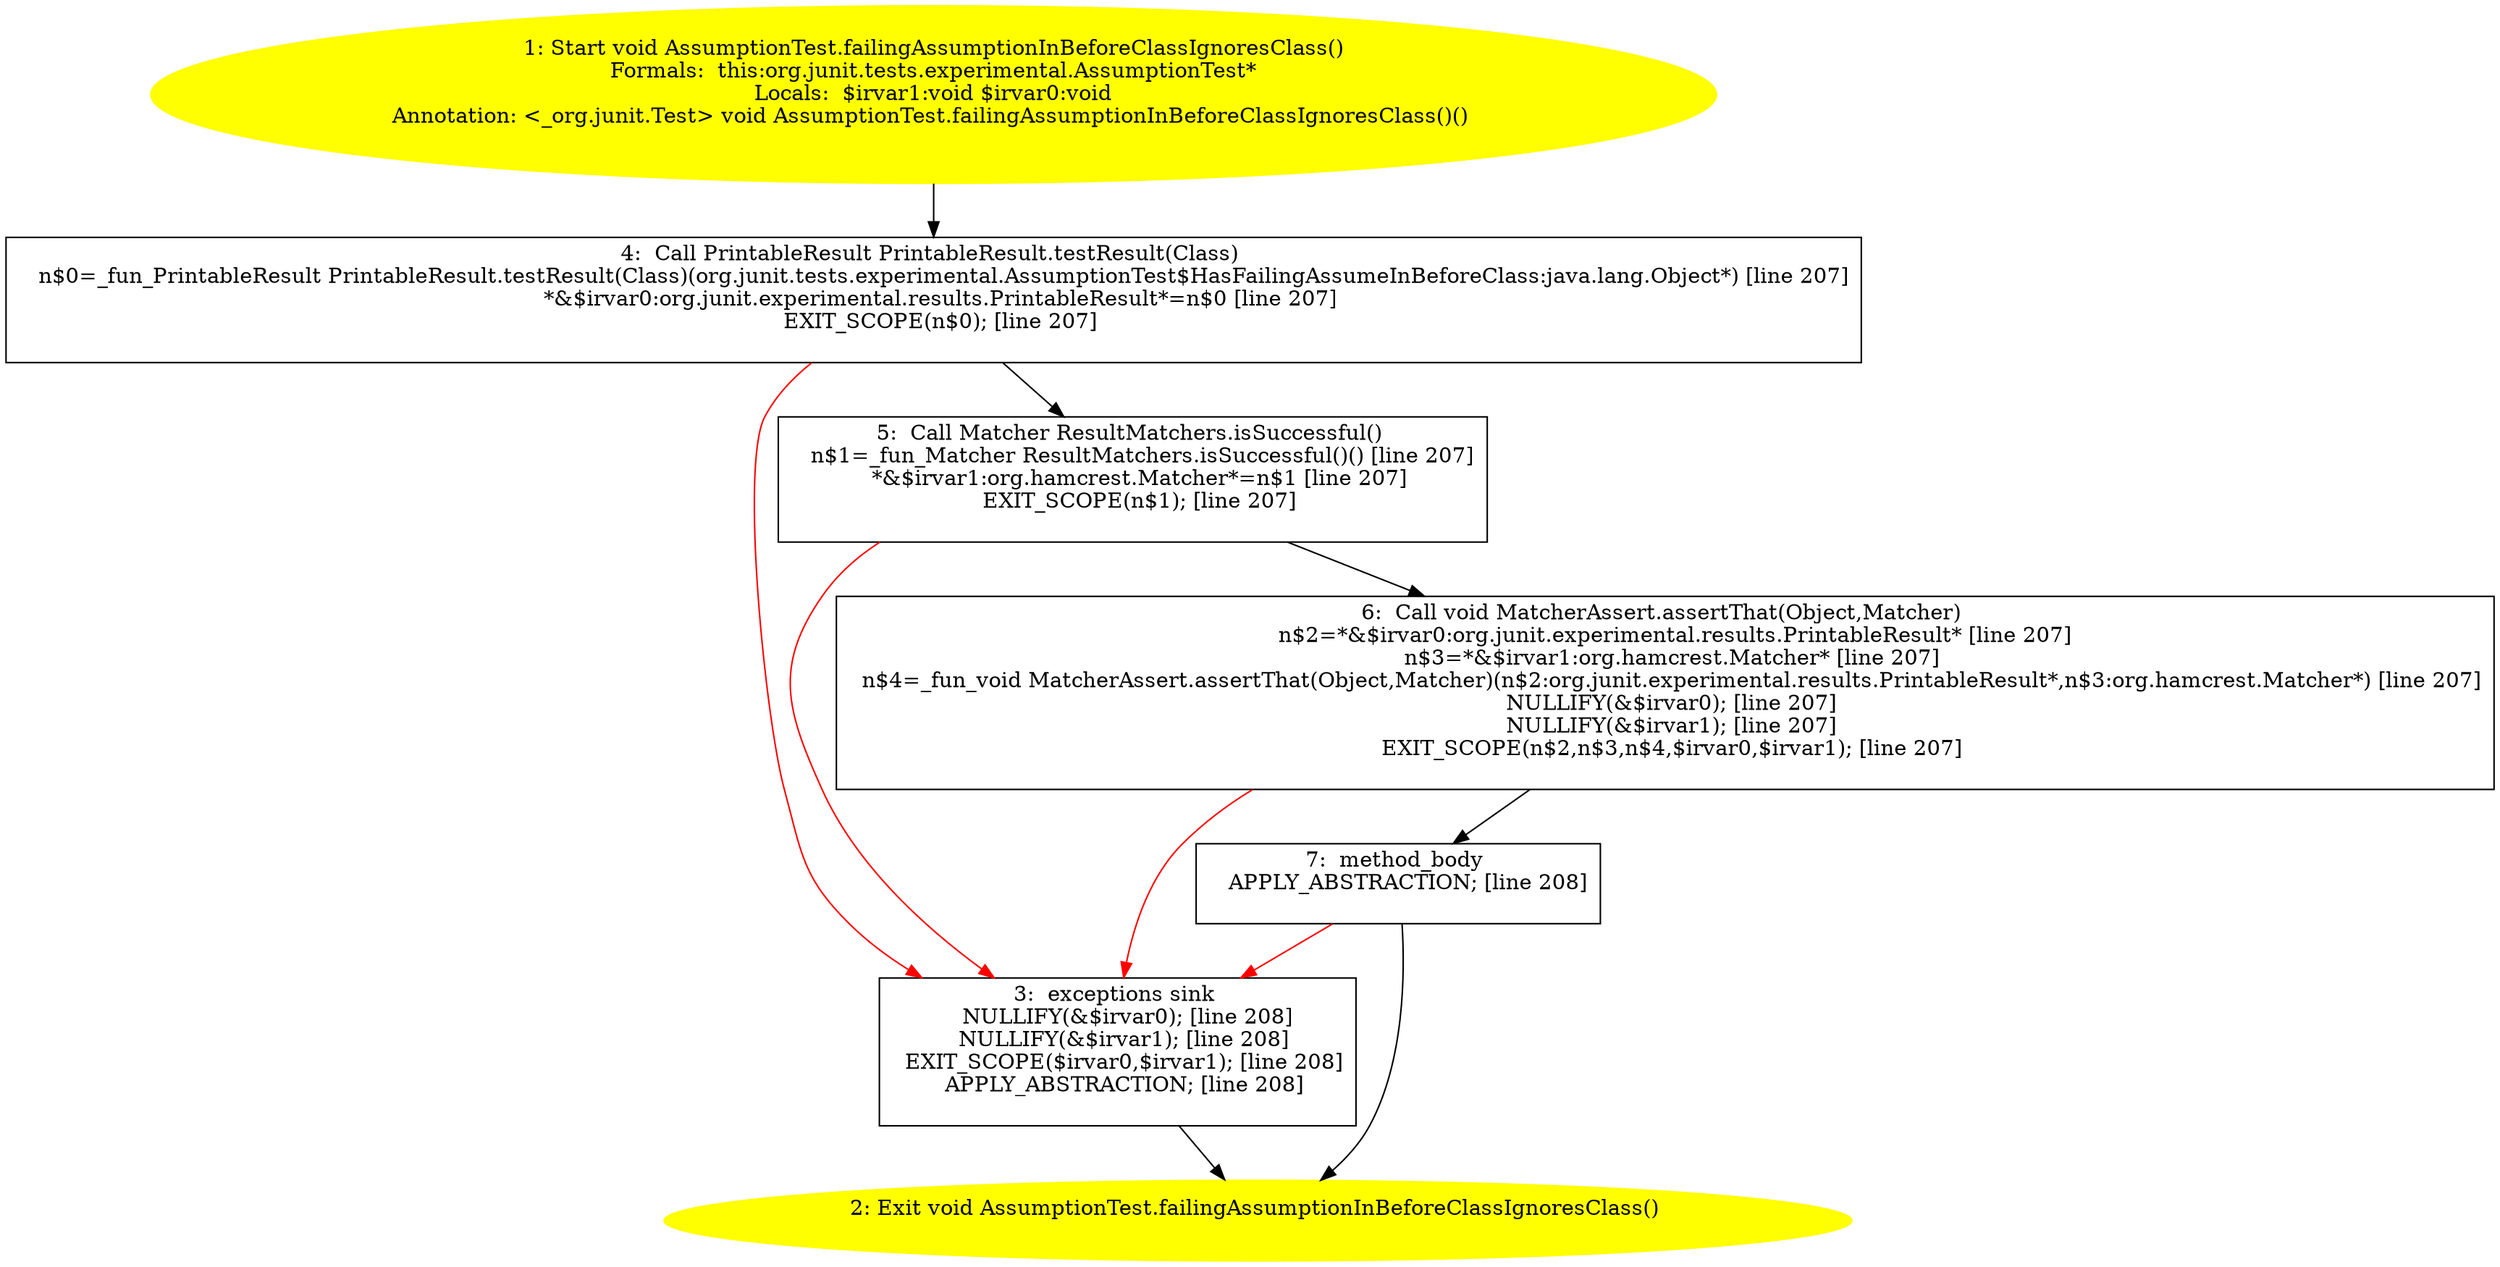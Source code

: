 /* @generated */
digraph cfg {
"org.junit.tests.experimental.AssumptionTest.failingAssumptionInBeforeClassIgnoresClass():void.3cbff3a4b12b50417cef171b6cdc1a9c_1" [label="1: Start void AssumptionTest.failingAssumptionInBeforeClassIgnoresClass()\nFormals:  this:org.junit.tests.experimental.AssumptionTest*\nLocals:  $irvar1:void $irvar0:void\nAnnotation: <_org.junit.Test> void AssumptionTest.failingAssumptionInBeforeClassIgnoresClass()() \n  " color=yellow style=filled]
	

	 "org.junit.tests.experimental.AssumptionTest.failingAssumptionInBeforeClassIgnoresClass():void.3cbff3a4b12b50417cef171b6cdc1a9c_1" -> "org.junit.tests.experimental.AssumptionTest.failingAssumptionInBeforeClassIgnoresClass():void.3cbff3a4b12b50417cef171b6cdc1a9c_4" ;
"org.junit.tests.experimental.AssumptionTest.failingAssumptionInBeforeClassIgnoresClass():void.3cbff3a4b12b50417cef171b6cdc1a9c_2" [label="2: Exit void AssumptionTest.failingAssumptionInBeforeClassIgnoresClass() \n  " color=yellow style=filled]
	

"org.junit.tests.experimental.AssumptionTest.failingAssumptionInBeforeClassIgnoresClass():void.3cbff3a4b12b50417cef171b6cdc1a9c_3" [label="3:  exceptions sink \n   NULLIFY(&$irvar0); [line 208]\n  NULLIFY(&$irvar1); [line 208]\n  EXIT_SCOPE($irvar0,$irvar1); [line 208]\n  APPLY_ABSTRACTION; [line 208]\n " shape="box"]
	

	 "org.junit.tests.experimental.AssumptionTest.failingAssumptionInBeforeClassIgnoresClass():void.3cbff3a4b12b50417cef171b6cdc1a9c_3" -> "org.junit.tests.experimental.AssumptionTest.failingAssumptionInBeforeClassIgnoresClass():void.3cbff3a4b12b50417cef171b6cdc1a9c_2" ;
"org.junit.tests.experimental.AssumptionTest.failingAssumptionInBeforeClassIgnoresClass():void.3cbff3a4b12b50417cef171b6cdc1a9c_4" [label="4:  Call PrintableResult PrintableResult.testResult(Class) \n   n$0=_fun_PrintableResult PrintableResult.testResult(Class)(org.junit.tests.experimental.AssumptionTest$HasFailingAssumeInBeforeClass:java.lang.Object*) [line 207]\n  *&$irvar0:org.junit.experimental.results.PrintableResult*=n$0 [line 207]\n  EXIT_SCOPE(n$0); [line 207]\n " shape="box"]
	

	 "org.junit.tests.experimental.AssumptionTest.failingAssumptionInBeforeClassIgnoresClass():void.3cbff3a4b12b50417cef171b6cdc1a9c_4" -> "org.junit.tests.experimental.AssumptionTest.failingAssumptionInBeforeClassIgnoresClass():void.3cbff3a4b12b50417cef171b6cdc1a9c_5" ;
	 "org.junit.tests.experimental.AssumptionTest.failingAssumptionInBeforeClassIgnoresClass():void.3cbff3a4b12b50417cef171b6cdc1a9c_4" -> "org.junit.tests.experimental.AssumptionTest.failingAssumptionInBeforeClassIgnoresClass():void.3cbff3a4b12b50417cef171b6cdc1a9c_3" [color="red" ];
"org.junit.tests.experimental.AssumptionTest.failingAssumptionInBeforeClassIgnoresClass():void.3cbff3a4b12b50417cef171b6cdc1a9c_5" [label="5:  Call Matcher ResultMatchers.isSuccessful() \n   n$1=_fun_Matcher ResultMatchers.isSuccessful()() [line 207]\n  *&$irvar1:org.hamcrest.Matcher*=n$1 [line 207]\n  EXIT_SCOPE(n$1); [line 207]\n " shape="box"]
	

	 "org.junit.tests.experimental.AssumptionTest.failingAssumptionInBeforeClassIgnoresClass():void.3cbff3a4b12b50417cef171b6cdc1a9c_5" -> "org.junit.tests.experimental.AssumptionTest.failingAssumptionInBeforeClassIgnoresClass():void.3cbff3a4b12b50417cef171b6cdc1a9c_6" ;
	 "org.junit.tests.experimental.AssumptionTest.failingAssumptionInBeforeClassIgnoresClass():void.3cbff3a4b12b50417cef171b6cdc1a9c_5" -> "org.junit.tests.experimental.AssumptionTest.failingAssumptionInBeforeClassIgnoresClass():void.3cbff3a4b12b50417cef171b6cdc1a9c_3" [color="red" ];
"org.junit.tests.experimental.AssumptionTest.failingAssumptionInBeforeClassIgnoresClass():void.3cbff3a4b12b50417cef171b6cdc1a9c_6" [label="6:  Call void MatcherAssert.assertThat(Object,Matcher) \n   n$2=*&$irvar0:org.junit.experimental.results.PrintableResult* [line 207]\n  n$3=*&$irvar1:org.hamcrest.Matcher* [line 207]\n  n$4=_fun_void MatcherAssert.assertThat(Object,Matcher)(n$2:org.junit.experimental.results.PrintableResult*,n$3:org.hamcrest.Matcher*) [line 207]\n  NULLIFY(&$irvar0); [line 207]\n  NULLIFY(&$irvar1); [line 207]\n  EXIT_SCOPE(n$2,n$3,n$4,$irvar0,$irvar1); [line 207]\n " shape="box"]
	

	 "org.junit.tests.experimental.AssumptionTest.failingAssumptionInBeforeClassIgnoresClass():void.3cbff3a4b12b50417cef171b6cdc1a9c_6" -> "org.junit.tests.experimental.AssumptionTest.failingAssumptionInBeforeClassIgnoresClass():void.3cbff3a4b12b50417cef171b6cdc1a9c_7" ;
	 "org.junit.tests.experimental.AssumptionTest.failingAssumptionInBeforeClassIgnoresClass():void.3cbff3a4b12b50417cef171b6cdc1a9c_6" -> "org.junit.tests.experimental.AssumptionTest.failingAssumptionInBeforeClassIgnoresClass():void.3cbff3a4b12b50417cef171b6cdc1a9c_3" [color="red" ];
"org.junit.tests.experimental.AssumptionTest.failingAssumptionInBeforeClassIgnoresClass():void.3cbff3a4b12b50417cef171b6cdc1a9c_7" [label="7:  method_body \n   APPLY_ABSTRACTION; [line 208]\n " shape="box"]
	

	 "org.junit.tests.experimental.AssumptionTest.failingAssumptionInBeforeClassIgnoresClass():void.3cbff3a4b12b50417cef171b6cdc1a9c_7" -> "org.junit.tests.experimental.AssumptionTest.failingAssumptionInBeforeClassIgnoresClass():void.3cbff3a4b12b50417cef171b6cdc1a9c_2" ;
	 "org.junit.tests.experimental.AssumptionTest.failingAssumptionInBeforeClassIgnoresClass():void.3cbff3a4b12b50417cef171b6cdc1a9c_7" -> "org.junit.tests.experimental.AssumptionTest.failingAssumptionInBeforeClassIgnoresClass():void.3cbff3a4b12b50417cef171b6cdc1a9c_3" [color="red" ];
}

